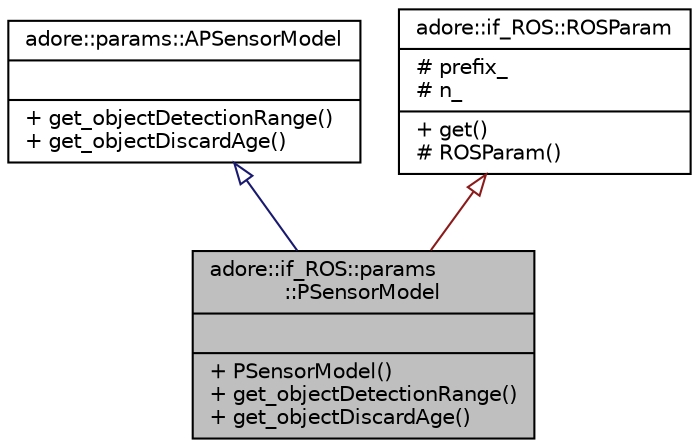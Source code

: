 digraph "adore::if_ROS::params::PSensorModel"
{
 // LATEX_PDF_SIZE
  edge [fontname="Helvetica",fontsize="10",labelfontname="Helvetica",labelfontsize="10"];
  node [fontname="Helvetica",fontsize="10",shape=record];
  Node1 [label="{adore::if_ROS::params\l::PSensorModel\n||+ PSensorModel()\l+ get_objectDetectionRange()\l+ get_objectDiscardAge()\l}",height=0.2,width=0.4,color="black", fillcolor="grey75", style="filled", fontcolor="black",tooltip=" "];
  Node2 -> Node1 [dir="back",color="midnightblue",fontsize="10",style="solid",arrowtail="onormal",fontname="Helvetica"];
  Node2 [label="{adore::params::APSensorModel\n||+ get_objectDetectionRange()\l+ get_objectDiscardAge()\l}",height=0.2,width=0.4,color="black", fillcolor="white", style="filled",URL="$classadore_1_1params_1_1APSensorModel.html",tooltip="abstract class for vehicle sensor model parameters"];
  Node3 -> Node1 [dir="back",color="firebrick4",fontsize="10",style="solid",arrowtail="onormal",fontname="Helvetica"];
  Node3 [label="{adore::if_ROS::ROSParam\n|# prefix_\l# n_\l|+ get()\l# ROSParam()\l}",height=0.2,width=0.4,color="black", fillcolor="white", style="filled",URL="$classadore_1_1if__ROS_1_1ROSParam.html",tooltip=" "];
}
